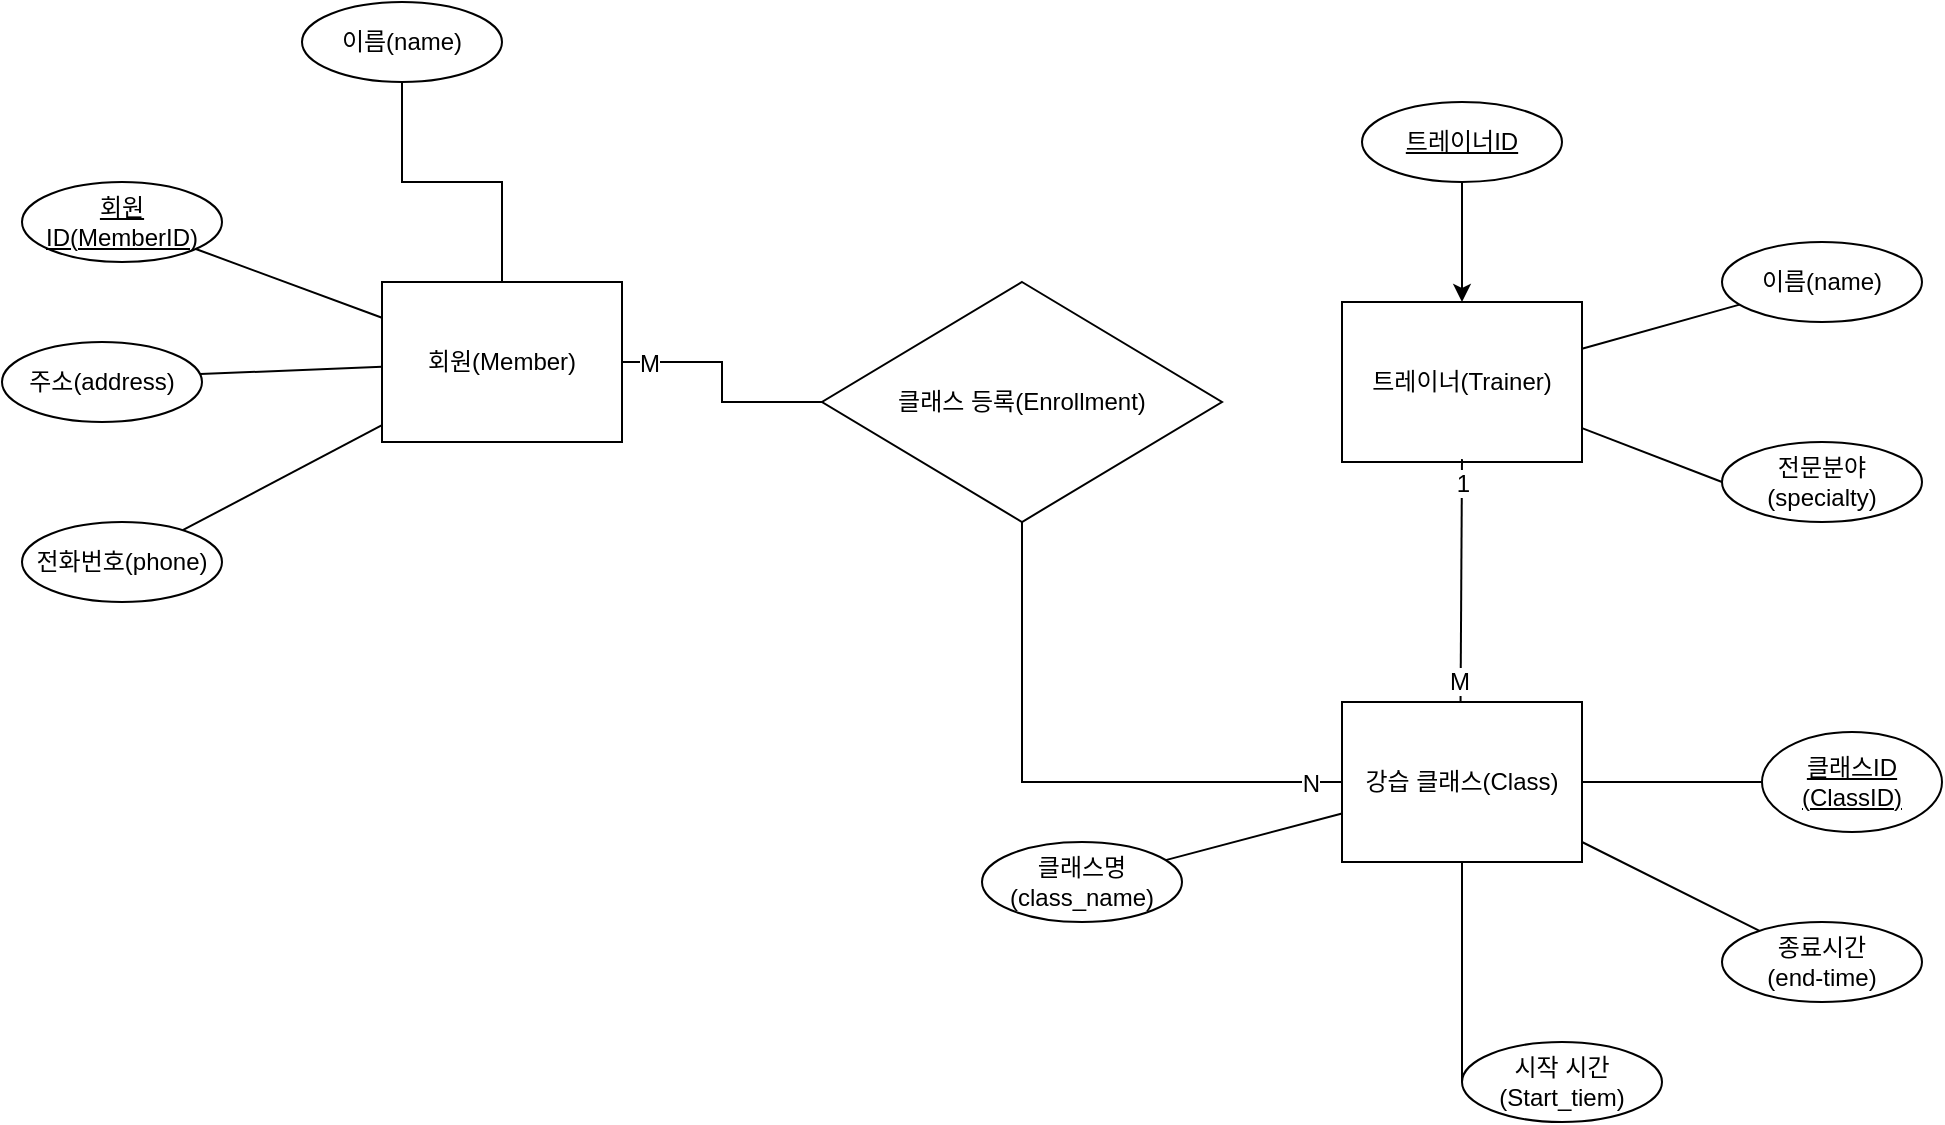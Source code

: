 <mxfile version="24.2.3" type="device">
  <diagram name="페이지-1" id="4sJOv34L57ytldsjgsJK">
    <mxGraphModel dx="2261" dy="780" grid="1" gridSize="10" guides="1" tooltips="1" connect="1" arrows="1" fold="1" page="1" pageScale="1" pageWidth="827" pageHeight="1169" math="0" shadow="0">
      <root>
        <mxCell id="0" />
        <mxCell id="1" parent="0" />
        <mxCell id="8Xij_AA1z8QUyvi3JJ_V-31" value="" style="edgeStyle=orthogonalEdgeStyle;rounded=0;orthogonalLoop=1;jettySize=auto;html=1;endArrow=none;endFill=0;" edge="1" parent="1" source="8Xij_AA1z8QUyvi3JJ_V-2" target="8Xij_AA1z8QUyvi3JJ_V-24">
          <mxGeometry relative="1" as="geometry" />
        </mxCell>
        <mxCell id="8Xij_AA1z8QUyvi3JJ_V-41" value="" style="edgeStyle=orthogonalEdgeStyle;rounded=0;orthogonalLoop=1;jettySize=auto;html=1;endArrow=none;endFill=0;" edge="1" parent="1" source="8Xij_AA1z8QUyvi3JJ_V-2" target="8Xij_AA1z8QUyvi3JJ_V-39">
          <mxGeometry relative="1" as="geometry" />
        </mxCell>
        <mxCell id="8Xij_AA1z8QUyvi3JJ_V-2" value="회원(Member)" style="whiteSpace=wrap;html=1;align=center;" vertex="1" parent="1">
          <mxGeometry x="-440" y="360" width="120" height="80" as="geometry" />
        </mxCell>
        <mxCell id="8Xij_AA1z8QUyvi3JJ_V-6" value="" style="rounded=0;orthogonalLoop=1;jettySize=auto;html=1;endArrow=none;endFill=0;" edge="1" parent="1" source="8Xij_AA1z8QUyvi3JJ_V-4" target="8Xij_AA1z8QUyvi3JJ_V-2">
          <mxGeometry relative="1" as="geometry" />
        </mxCell>
        <mxCell id="8Xij_AA1z8QUyvi3JJ_V-4" value="&lt;u&gt;회원ID(MemberID)&lt;/u&gt;" style="ellipse;whiteSpace=wrap;html=1;align=center;" vertex="1" parent="1">
          <mxGeometry x="-620" y="310" width="100" height="40" as="geometry" />
        </mxCell>
        <mxCell id="8Xij_AA1z8QUyvi3JJ_V-7" style="rounded=0;orthogonalLoop=1;jettySize=auto;html=1;exitX=0;exitY=0.5;exitDx=0;exitDy=0;endArrow=none;endFill=0;" edge="1" parent="1" source="8Xij_AA1z8QUyvi3JJ_V-5" target="8Xij_AA1z8QUyvi3JJ_V-2">
          <mxGeometry relative="1" as="geometry" />
        </mxCell>
        <mxCell id="8Xij_AA1z8QUyvi3JJ_V-5" value="주소(address)" style="ellipse;whiteSpace=wrap;html=1;align=center;" vertex="1" parent="1">
          <mxGeometry x="-630" y="390" width="100" height="40" as="geometry" />
        </mxCell>
        <mxCell id="8Xij_AA1z8QUyvi3JJ_V-9" value="" style="rounded=0;orthogonalLoop=1;jettySize=auto;html=1;endArrow=none;endFill=0;" edge="1" parent="1" source="8Xij_AA1z8QUyvi3JJ_V-8" target="8Xij_AA1z8QUyvi3JJ_V-2">
          <mxGeometry relative="1" as="geometry" />
        </mxCell>
        <mxCell id="8Xij_AA1z8QUyvi3JJ_V-8" value="전화번호(phone)" style="ellipse;whiteSpace=wrap;html=1;align=center;" vertex="1" parent="1">
          <mxGeometry x="-620" y="480" width="100" height="40" as="geometry" />
        </mxCell>
        <mxCell id="8Xij_AA1z8QUyvi3JJ_V-10" value="트레이너(Trainer)" style="whiteSpace=wrap;html=1;align=center;" vertex="1" parent="1">
          <mxGeometry x="40" y="370" width="120" height="80" as="geometry" />
        </mxCell>
        <mxCell id="8Xij_AA1z8QUyvi3JJ_V-11" value="" style="rounded=0;orthogonalLoop=1;jettySize=auto;html=1;endArrow=none;endFill=0;" edge="1" parent="1" source="8Xij_AA1z8QUyvi3JJ_V-12" target="8Xij_AA1z8QUyvi3JJ_V-10">
          <mxGeometry relative="1" as="geometry" />
        </mxCell>
        <mxCell id="8Xij_AA1z8QUyvi3JJ_V-12" value="이름(name)" style="ellipse;whiteSpace=wrap;html=1;align=center;" vertex="1" parent="1">
          <mxGeometry x="230" y="340" width="100" height="40" as="geometry" />
        </mxCell>
        <mxCell id="8Xij_AA1z8QUyvi3JJ_V-13" style="rounded=0;orthogonalLoop=1;jettySize=auto;html=1;exitX=0;exitY=0.5;exitDx=0;exitDy=0;endArrow=none;endFill=0;" edge="1" parent="1" source="8Xij_AA1z8QUyvi3JJ_V-14" target="8Xij_AA1z8QUyvi3JJ_V-10">
          <mxGeometry relative="1" as="geometry" />
        </mxCell>
        <mxCell id="8Xij_AA1z8QUyvi3JJ_V-14" value="전문분야(specialty)" style="ellipse;whiteSpace=wrap;html=1;align=center;" vertex="1" parent="1">
          <mxGeometry x="230" y="440" width="100" height="40" as="geometry" />
        </mxCell>
        <mxCell id="8Xij_AA1z8QUyvi3JJ_V-34" style="edgeStyle=orthogonalEdgeStyle;rounded=0;orthogonalLoop=1;jettySize=auto;html=1;entryX=0.5;entryY=1;entryDx=0;entryDy=0;endArrow=none;endFill=0;" edge="1" parent="1" source="8Xij_AA1z8QUyvi3JJ_V-17" target="8Xij_AA1z8QUyvi3JJ_V-24">
          <mxGeometry relative="1" as="geometry" />
        </mxCell>
        <mxCell id="8Xij_AA1z8QUyvi3JJ_V-17" value="강습 클래스(Class)" style="whiteSpace=wrap;html=1;align=center;" vertex="1" parent="1">
          <mxGeometry x="40" y="570" width="120" height="80" as="geometry" />
        </mxCell>
        <mxCell id="8Xij_AA1z8QUyvi3JJ_V-18" value="" style="rounded=0;orthogonalLoop=1;jettySize=auto;html=1;endArrow=none;endFill=0;" edge="1" parent="1" source="8Xij_AA1z8QUyvi3JJ_V-19" target="8Xij_AA1z8QUyvi3JJ_V-17">
          <mxGeometry relative="1" as="geometry" />
        </mxCell>
        <mxCell id="8Xij_AA1z8QUyvi3JJ_V-19" value="클래스명(class_name&lt;span style=&quot;background-color: initial;&quot;&gt;)&lt;/span&gt;" style="ellipse;whiteSpace=wrap;html=1;align=center;" vertex="1" parent="1">
          <mxGeometry x="-140" y="640" width="100" height="40" as="geometry" />
        </mxCell>
        <mxCell id="8Xij_AA1z8QUyvi3JJ_V-20" style="rounded=0;orthogonalLoop=1;jettySize=auto;html=1;exitX=0;exitY=0.5;exitDx=0;exitDy=0;endArrow=none;endFill=0;" edge="1" parent="1" source="8Xij_AA1z8QUyvi3JJ_V-21" target="8Xij_AA1z8QUyvi3JJ_V-17">
          <mxGeometry relative="1" as="geometry" />
        </mxCell>
        <mxCell id="8Xij_AA1z8QUyvi3JJ_V-21" value="시작 시간&lt;div&gt;(Start_tiem)&lt;/div&gt;" style="ellipse;whiteSpace=wrap;html=1;align=center;" vertex="1" parent="1">
          <mxGeometry x="100" y="740" width="100" height="40" as="geometry" />
        </mxCell>
        <mxCell id="8Xij_AA1z8QUyvi3JJ_V-22" value="" style="rounded=0;orthogonalLoop=1;jettySize=auto;html=1;endArrow=none;endFill=0;" edge="1" parent="1" source="8Xij_AA1z8QUyvi3JJ_V-23" target="8Xij_AA1z8QUyvi3JJ_V-17">
          <mxGeometry relative="1" as="geometry" />
        </mxCell>
        <mxCell id="8Xij_AA1z8QUyvi3JJ_V-23" value="종료시간&lt;div&gt;(end-time)&lt;/div&gt;" style="ellipse;whiteSpace=wrap;html=1;align=center;" vertex="1" parent="1">
          <mxGeometry x="230" y="680" width="100" height="40" as="geometry" />
        </mxCell>
        <mxCell id="8Xij_AA1z8QUyvi3JJ_V-24" value="클래스 등록(Enrollment)" style="shape=rhombus;perimeter=rhombusPerimeter;whiteSpace=wrap;html=1;align=center;" vertex="1" parent="1">
          <mxGeometry x="-220" y="360" width="200" height="120" as="geometry" />
        </mxCell>
        <mxCell id="8Xij_AA1z8QUyvi3JJ_V-26" value="" style="endArrow=none;html=1;rounded=0;entryX=0.459;entryY=-0.005;entryDx=0;entryDy=0;entryPerimeter=0;exitX=0.465;exitY=0.982;exitDx=0;exitDy=0;exitPerimeter=0;" edge="1" parent="1">
          <mxGeometry relative="1" as="geometry">
            <mxPoint x="100.0" y="448.56" as="sourcePoint" />
            <mxPoint x="99.28" y="570" as="targetPoint" />
          </mxGeometry>
        </mxCell>
        <mxCell id="8Xij_AA1z8QUyvi3JJ_V-27" value="M" style="resizable=0;html=1;whiteSpace=wrap;align=right;verticalAlign=bottom;labelBackgroundColor=default;" connectable="0" vertex="1" parent="8Xij_AA1z8QUyvi3JJ_V-26">
          <mxGeometry x="1" relative="1" as="geometry">
            <mxPoint x="6" y="-2" as="offset" />
          </mxGeometry>
        </mxCell>
        <mxCell id="8Xij_AA1z8QUyvi3JJ_V-28" value="1" style="resizable=0;html=1;whiteSpace=wrap;align=right;verticalAlign=bottom;labelBackgroundColor=default;" connectable="0" vertex="1" parent="1">
          <mxGeometry x="105.0" y="469.997" as="geometry" />
        </mxCell>
        <mxCell id="8Xij_AA1z8QUyvi3JJ_V-35" value="N" style="resizable=0;html=1;whiteSpace=wrap;align=right;verticalAlign=bottom;labelBackgroundColor=default;" connectable="0" vertex="1" parent="1">
          <mxGeometry x="30.0" y="619.997" as="geometry" />
        </mxCell>
        <mxCell id="8Xij_AA1z8QUyvi3JJ_V-36" value="M" style="resizable=0;html=1;whiteSpace=wrap;align=right;verticalAlign=bottom;labelBackgroundColor=default;" connectable="0" vertex="1" parent="1">
          <mxGeometry x="-300.0" y="409.997" as="geometry" />
        </mxCell>
        <mxCell id="8Xij_AA1z8QUyvi3JJ_V-39" value="이름(name)" style="ellipse;whiteSpace=wrap;html=1;align=center;" vertex="1" parent="1">
          <mxGeometry x="-480" y="220" width="100" height="40" as="geometry" />
        </mxCell>
        <mxCell id="8Xij_AA1z8QUyvi3JJ_V-43" value="" style="edgeStyle=orthogonalEdgeStyle;rounded=0;orthogonalLoop=1;jettySize=auto;html=1;endArrow=none;endFill=0;" edge="1" parent="1" source="8Xij_AA1z8QUyvi3JJ_V-42" target="8Xij_AA1z8QUyvi3JJ_V-17">
          <mxGeometry relative="1" as="geometry" />
        </mxCell>
        <mxCell id="8Xij_AA1z8QUyvi3JJ_V-42" value="&lt;u&gt;클래스ID&lt;/u&gt;&lt;div&gt;&lt;u&gt;(ClassID)&lt;/u&gt;&lt;/div&gt;" style="ellipse;whiteSpace=wrap;html=1;align=center;" vertex="1" parent="1">
          <mxGeometry x="250" y="585" width="90" height="50" as="geometry" />
        </mxCell>
        <mxCell id="8Xij_AA1z8QUyvi3JJ_V-45" value="" style="edgeStyle=orthogonalEdgeStyle;rounded=0;orthogonalLoop=1;jettySize=auto;html=1;" edge="1" parent="1" source="8Xij_AA1z8QUyvi3JJ_V-44" target="8Xij_AA1z8QUyvi3JJ_V-10">
          <mxGeometry relative="1" as="geometry" />
        </mxCell>
        <mxCell id="8Xij_AA1z8QUyvi3JJ_V-44" value="&lt;u&gt;트레이너ID&lt;/u&gt;" style="ellipse;whiteSpace=wrap;html=1;align=center;" vertex="1" parent="1">
          <mxGeometry x="50" y="270" width="100" height="40" as="geometry" />
        </mxCell>
      </root>
    </mxGraphModel>
  </diagram>
</mxfile>
